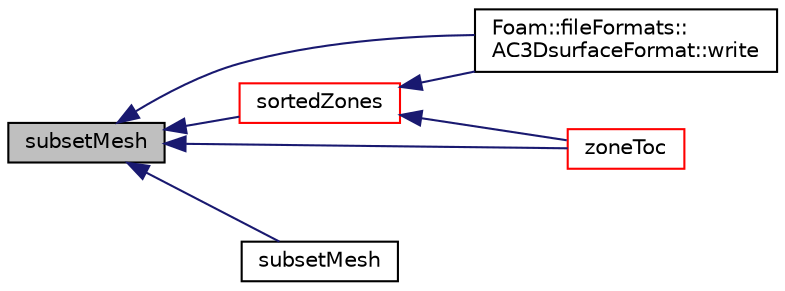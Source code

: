 digraph "subsetMesh"
{
  bgcolor="transparent";
  edge [fontname="Helvetica",fontsize="10",labelfontname="Helvetica",labelfontsize="10"];
  node [fontname="Helvetica",fontsize="10",shape=record];
  rankdir="LR";
  Node1 [label="subsetMesh",height=0.2,width=0.4,color="black", fillcolor="grey75", style="filled", fontcolor="black"];
  Node1 -> Node2 [dir="back",color="midnightblue",fontsize="10",style="solid",fontname="Helvetica"];
  Node2 [label="sortedZones",height=0.2,width=0.4,color="red",URL="$a02775.html#ac8dc2e2101632583877c186dc03de67d",tooltip="Sort faces according to zoneIds. "];
  Node2 -> Node3 [dir="back",color="midnightblue",fontsize="10",style="solid",fontname="Helvetica"];
  Node3 [label="Foam::fileFormats::\lAC3DsurfaceFormat::write",height=0.2,width=0.4,color="black",URL="$a00014.html#a8eea7f3ea6f24bb7a37ee7ef16a1ad10",tooltip="Write UnsortedMeshedSurface, the output is always sorted by zones. "];
  Node2 -> Node4 [dir="back",color="midnightblue",fontsize="10",style="solid",fontname="Helvetica"];
  Node4 [label="zoneToc",height=0.2,width=0.4,color="red",URL="$a02775.html#a21923b04f7adbbfb5d40f37e13ea1f22",tooltip="Return const access to the zone table-of-contents. "];
  Node1 -> Node5 [dir="back",color="midnightblue",fontsize="10",style="solid",fontname="Helvetica"];
  Node5 [label="subsetMesh",height=0.2,width=0.4,color="black",URL="$a02775.html#a7e0cd359fe01827166d1ad7519983e79",tooltip="Return new surface. "];
  Node1 -> Node3 [dir="back",color="midnightblue",fontsize="10",style="solid",fontname="Helvetica"];
  Node1 -> Node4 [dir="back",color="midnightblue",fontsize="10",style="solid",fontname="Helvetica"];
}
